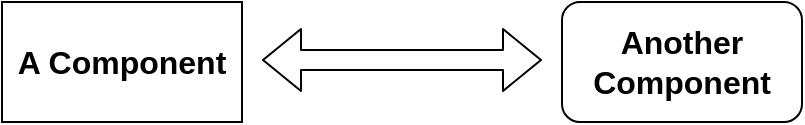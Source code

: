 <mxfile version="12.2.0" type="device" pages="1"><diagram id="-05ISTfW7M6nEq1rN63d" name="Page-1"><mxGraphModel dx="1408" dy="785" grid="1" gridSize="10" guides="1" tooltips="1" connect="1" arrows="1" fold="1" page="1" pageScale="1" pageWidth="850" pageHeight="1100" math="0" shadow="0"><root><mxCell id="0"/><mxCell id="1" parent="0"/><mxCell id="fgrm6sRXB7zCi__sC4fA-1" value="&lt;font style=&quot;font-size: 16px&quot;&gt;&lt;b&gt;A Component&lt;/b&gt;&lt;/font&gt;" style="rounded=0;whiteSpace=wrap;html=1;" vertex="1" parent="1"><mxGeometry x="120" y="210" width="120" height="60" as="geometry"/></mxCell><mxCell id="fgrm6sRXB7zCi__sC4fA-2" value="&lt;font style=&quot;font-size: 16px&quot;&gt;&lt;b&gt;&lt;font style=&quot;font-size: 16px&quot;&gt;Another Component&lt;/font&gt;&lt;/b&gt;&lt;/font&gt;" style="rounded=1;whiteSpace=wrap;html=1;" vertex="1" parent="1"><mxGeometry x="400" y="210" width="120" height="60" as="geometry"/></mxCell><mxCell id="fgrm6sRXB7zCi__sC4fA-3" value="" style="shape=flexArrow;endArrow=classic;startArrow=classic;html=1;" edge="1" parent="1"><mxGeometry width="50" height="50" relative="1" as="geometry"><mxPoint x="250" y="239" as="sourcePoint"/><mxPoint x="390" y="239" as="targetPoint"/></mxGeometry></mxCell></root></mxGraphModel></diagram></mxfile>